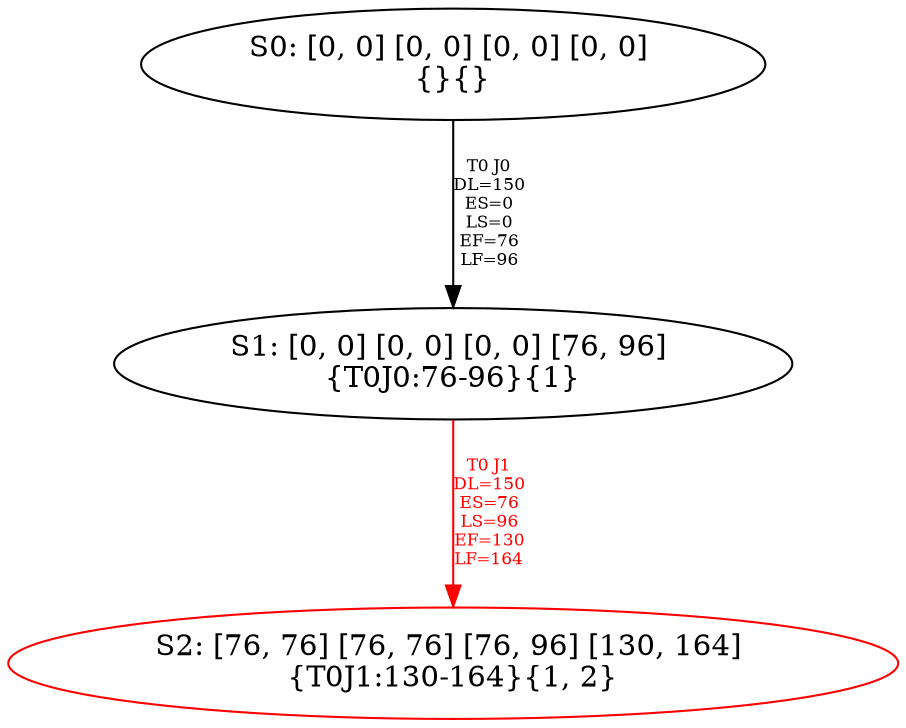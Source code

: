 digraph {
	S0[label="S0: [0, 0] [0, 0] [0, 0] [0, 0] \n{}{}"];
	S1[label="S1: [0, 0] [0, 0] [0, 0] [76, 96] \n{T0J0:76-96}{1}"];
	S2[label="S2: [76, 76] [76, 76] [76, 96] [130, 164] \n{T0J1:130-164}{1, 2}"];
	S0 -> S1[label="T0 J0\nDL=150\nES=0\nLS=0\nEF=76\nLF=96",fontsize=8];
	S1 -> S2[label="T0 J1\nDL=150\nES=76\nLS=96\nEF=130\nLF=164",color=Red,fontcolor=Red,fontsize=8];
S2[color=Red];
}
